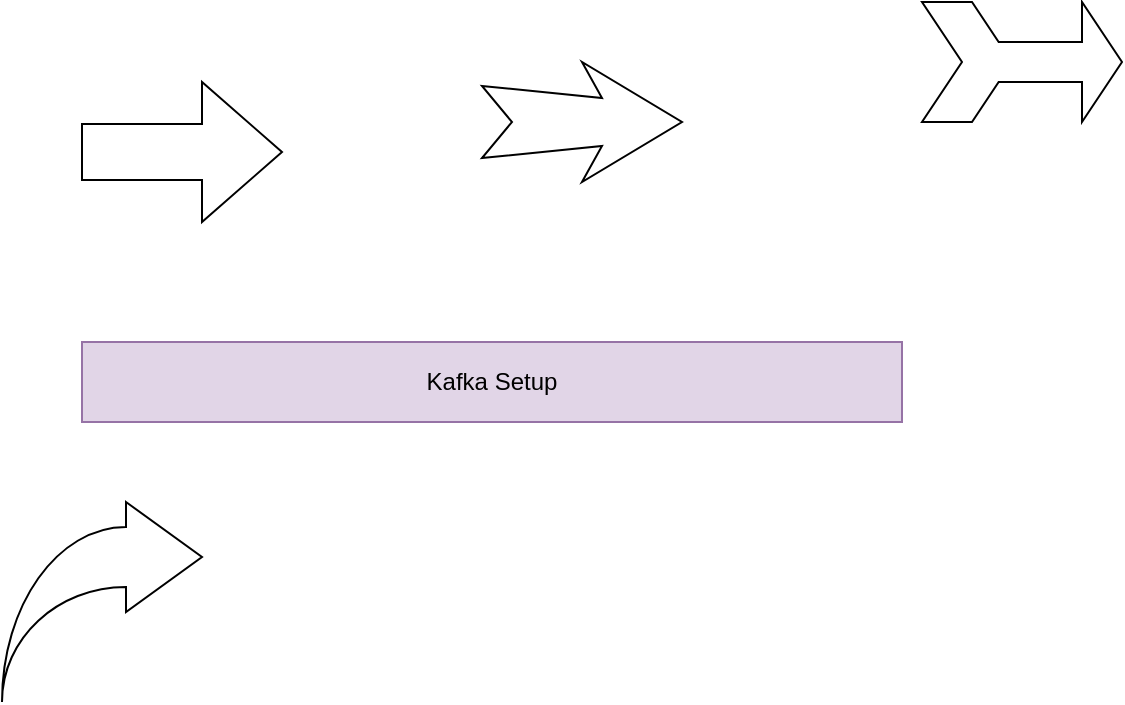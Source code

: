 <mxfile version="14.4.2" type="github">
  <diagram id="NAQS6ahlq7SdDlGxMQQa" name="Page-1">
    <mxGraphModel dx="1102" dy="1549" grid="1" gridSize="10" guides="1" tooltips="1" connect="1" arrows="1" fold="1" page="1" pageScale="1" pageWidth="850" pageHeight="1100" math="0" shadow="0">
      <root>
        <mxCell id="0" />
        <mxCell id="1" parent="0" />
        <mxCell id="JRMp7o7rj3TTYYl7uWQ7-1" value="Kafka Setup" style="rounded=0;whiteSpace=wrap;html=1;fillColor=#e1d5e7;strokeColor=#9673a6;" vertex="1" parent="1">
          <mxGeometry x="70" y="50" width="410" height="40" as="geometry" />
        </mxCell>
        <mxCell id="JRMp7o7rj3TTYYl7uWQ7-2" value="" style="html=1;shadow=0;dashed=0;align=center;verticalAlign=middle;shape=mxgraph.arrows2.arrow;dy=0.6;dx=40;notch=0;" vertex="1" parent="1">
          <mxGeometry x="70" y="-80" width="100" height="70" as="geometry" />
        </mxCell>
        <mxCell id="JRMp7o7rj3TTYYl7uWQ7-3" value="" style="html=1;shadow=0;dashed=0;align=center;verticalAlign=middle;shape=mxgraph.arrows2.stylisedArrow;dy=0.6;dx=40;notch=15;feather=0.4;" vertex="1" parent="1">
          <mxGeometry x="270" y="-90" width="100" height="60" as="geometry" />
        </mxCell>
        <mxCell id="JRMp7o7rj3TTYYl7uWQ7-4" value="" style="html=1;shadow=0;dashed=0;align=center;verticalAlign=middle;shape=mxgraph.arrows2.tailedNotchedArrow;dy1=10;dx1=20;notch=20;arrowHead=20;dx2=25;dy2=30;" vertex="1" parent="1">
          <mxGeometry x="490" y="-120" width="100" height="60" as="geometry" />
        </mxCell>
        <mxCell id="JRMp7o7rj3TTYYl7uWQ7-5" value="" style="html=1;shadow=0;dashed=0;align=center;verticalAlign=middle;shape=mxgraph.arrows2.jumpInArrow;dy=15;dx=38;arrowHead=55;" vertex="1" parent="1">
          <mxGeometry x="30" y="130" width="100" height="100" as="geometry" />
        </mxCell>
      </root>
    </mxGraphModel>
  </diagram>
</mxfile>

